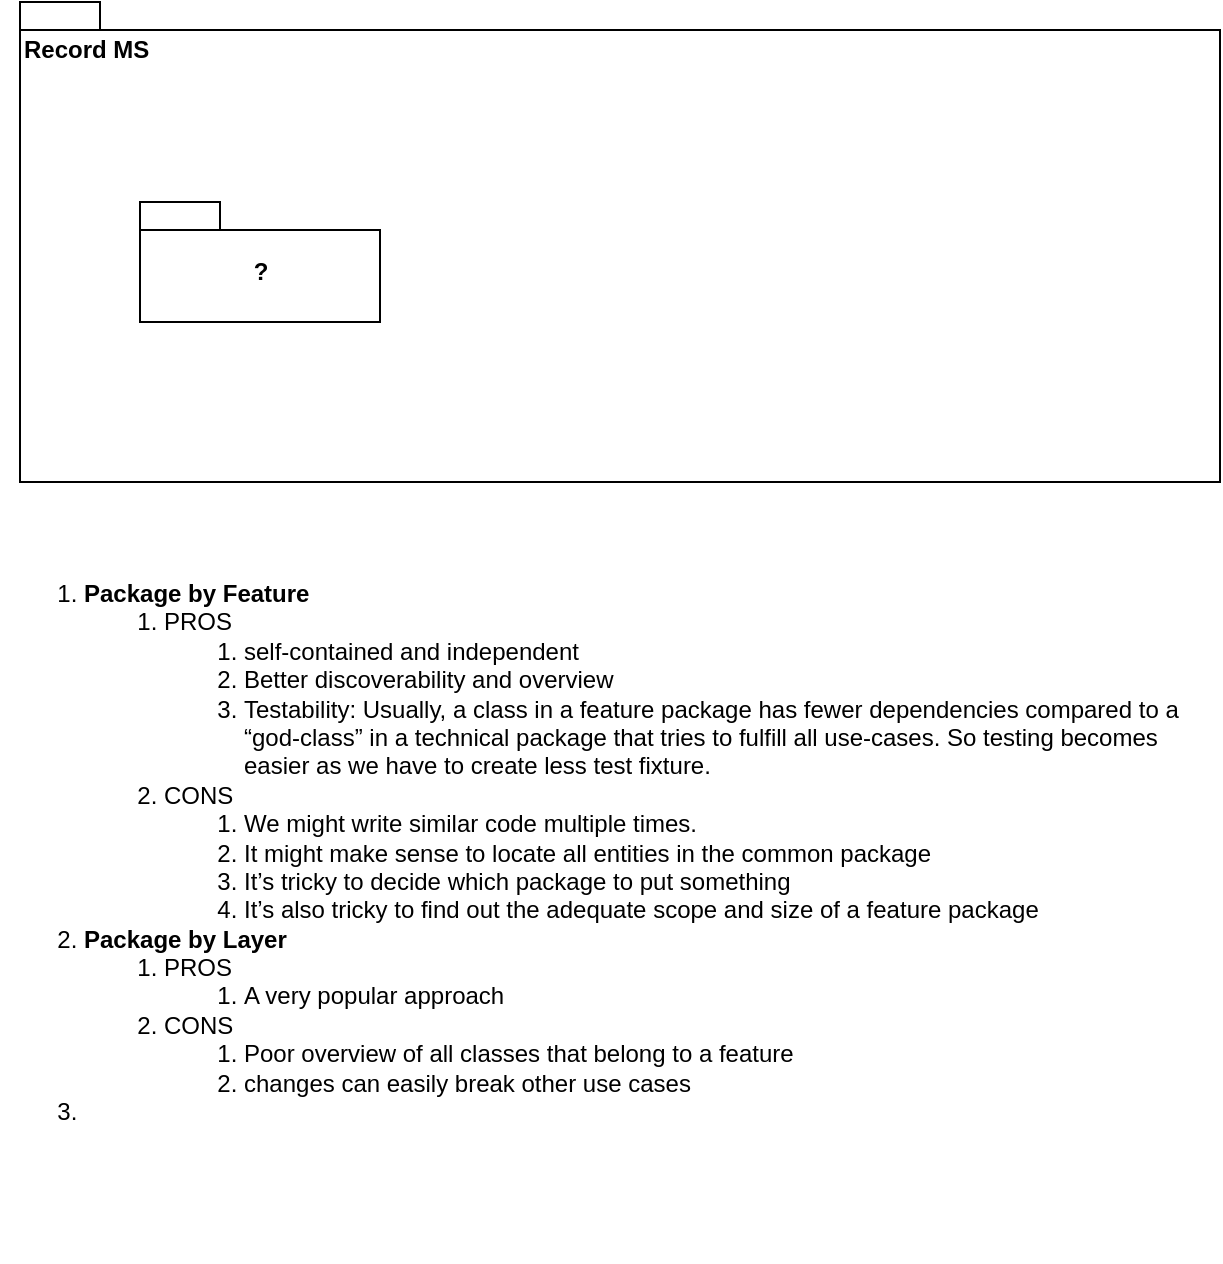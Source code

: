 <mxfile version="21.1.6" type="github">
  <diagram id="dIy_7yolNXo8ApJIttfb" name="Page-1">
    <mxGraphModel dx="1434" dy="769" grid="1" gridSize="10" guides="1" tooltips="1" connect="1" arrows="1" fold="1" page="1" pageScale="1" pageWidth="827" pageHeight="1169" math="0" shadow="0">
      <root>
        <mxCell id="0" />
        <mxCell id="1" parent="0" />
        <mxCell id="wq3zZg_m6Ostuyi_Egyb-2" value="&lt;ol&gt;&lt;li&gt;&lt;b&gt;Package by Feature&lt;/b&gt;&lt;/li&gt;&lt;ol&gt;&lt;li&gt;PROS&lt;/li&gt;&lt;ol&gt;&lt;li&gt;self-contained and independent&lt;br&gt;&lt;/li&gt;&lt;li&gt;Better discoverability and overview&lt;/li&gt;&lt;li&gt;Testability: Usually, a class in a feature package has fewer dependencies compared to a “god-class” in a technical package that tries to fulfill all use-cases. So testing becomes easier as we have to create less test fixture.&lt;br&gt;&lt;/li&gt;&lt;/ol&gt;&lt;li&gt;CONS&lt;/li&gt;&lt;ol&gt;&lt;li&gt;We might write similar code multiple times.&lt;br&gt;&lt;/li&gt;&lt;li&gt;It might make sense to locate all entities in the common package&lt;/li&gt;&lt;li&gt;It’s tricky to decide which package to put something&lt;/li&gt;&lt;li&gt;It’s also tricky to find out the adequate scope and size of a feature package&lt;/li&gt;&lt;/ol&gt;&lt;/ol&gt;&lt;li&gt;&lt;b&gt;Package by Layer &lt;/b&gt;&lt;br&gt;&lt;/li&gt;&lt;ol&gt;&lt;li&gt;PROS&lt;/li&gt;&lt;ol&gt;&lt;li&gt;A very popular approach&lt;br&gt;&lt;/li&gt;&lt;/ol&gt;&lt;li&gt;CONS&lt;/li&gt;&lt;ol&gt;&lt;li&gt;Poor overview of all classes that belong to a feature&lt;/li&gt;&lt;li&gt;changes can easily break other use cases&lt;/li&gt;&lt;/ol&gt;&lt;/ol&gt;&lt;li&gt;&lt;br&gt;&lt;/li&gt;&lt;/ol&gt;" style="text;html=1;strokeColor=none;fillColor=none;align=left;verticalAlign=top;whiteSpace=wrap;rounded=0;horizontal=1;" vertex="1" parent="1">
          <mxGeometry x="190" y="320" width="610" height="360" as="geometry" />
        </mxCell>
        <mxCell id="hBNgbqmmqu0wj6LNBko_-8" value="Record MS" style="shape=folder;fontStyle=1;spacingTop=10;tabWidth=40;tabHeight=14;tabPosition=left;html=1;align=left;verticalAlign=top;" parent="1" vertex="1">
          <mxGeometry x="200" y="50" width="600" height="240" as="geometry" />
        </mxCell>
        <mxCell id="hBNgbqmmqu0wj6LNBko_-4" value="?" style="shape=folder;fontStyle=1;spacingTop=10;tabWidth=40;tabHeight=14;tabPosition=left;html=1;" parent="1" vertex="1">
          <mxGeometry x="260" y="150" width="120" height="60" as="geometry" />
        </mxCell>
      </root>
    </mxGraphModel>
  </diagram>
</mxfile>
